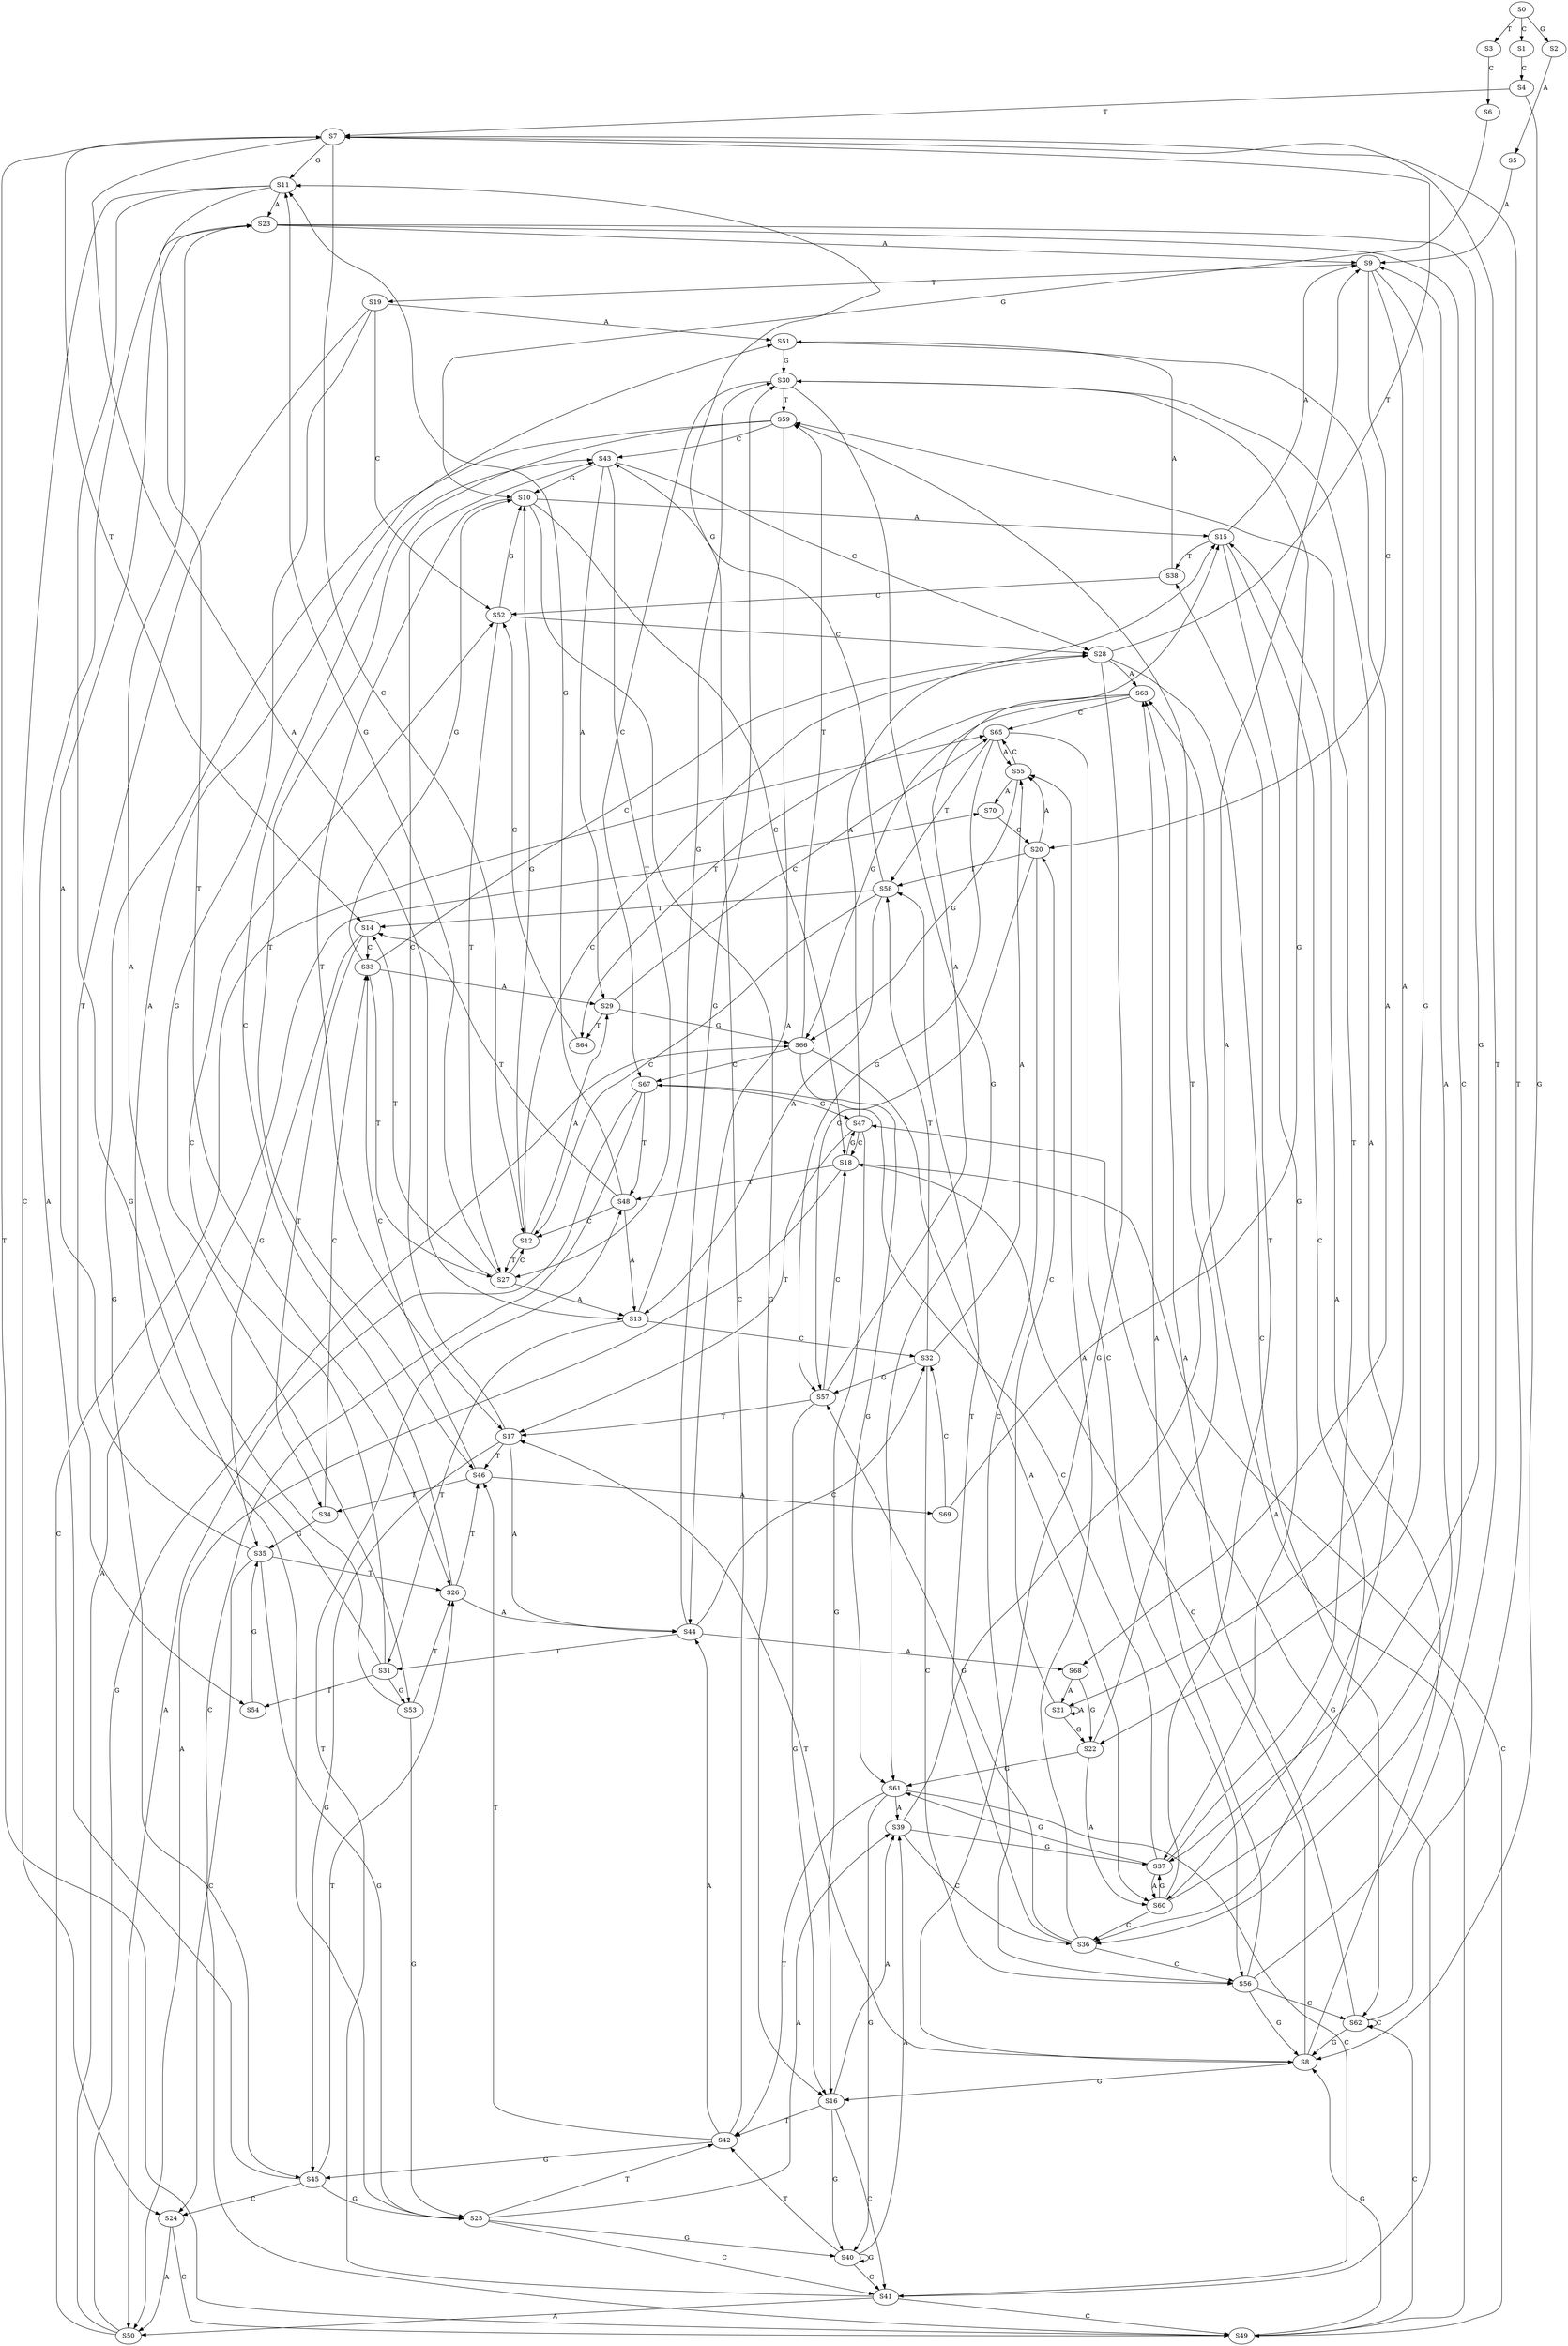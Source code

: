 strict digraph  {
	S0 -> S1 [ label = C ];
	S0 -> S2 [ label = G ];
	S0 -> S3 [ label = T ];
	S1 -> S4 [ label = C ];
	S2 -> S5 [ label = A ];
	S3 -> S6 [ label = C ];
	S4 -> S7 [ label = T ];
	S4 -> S8 [ label = G ];
	S5 -> S9 [ label = A ];
	S6 -> S10 [ label = G ];
	S7 -> S11 [ label = G ];
	S7 -> S12 [ label = C ];
	S7 -> S13 [ label = A ];
	S7 -> S14 [ label = T ];
	S8 -> S15 [ label = A ];
	S8 -> S16 [ label = G ];
	S8 -> S17 [ label = T ];
	S8 -> S18 [ label = C ];
	S9 -> S19 [ label = T ];
	S9 -> S20 [ label = C ];
	S9 -> S21 [ label = A ];
	S9 -> S22 [ label = G ];
	S10 -> S16 [ label = G ];
	S10 -> S17 [ label = T ];
	S10 -> S18 [ label = C ];
	S10 -> S15 [ label = A ];
	S11 -> S23 [ label = A ];
	S11 -> S24 [ label = C ];
	S11 -> S25 [ label = G ];
	S11 -> S26 [ label = T ];
	S12 -> S27 [ label = T ];
	S12 -> S10 [ label = G ];
	S12 -> S28 [ label = C ];
	S12 -> S29 [ label = A ];
	S13 -> S30 [ label = G ];
	S13 -> S31 [ label = T ];
	S13 -> S32 [ label = C ];
	S14 -> S33 [ label = C ];
	S14 -> S34 [ label = T ];
	S14 -> S35 [ label = G ];
	S15 -> S9 [ label = A ];
	S15 -> S36 [ label = C ];
	S15 -> S37 [ label = G ];
	S15 -> S38 [ label = T ];
	S16 -> S39 [ label = A ];
	S16 -> S40 [ label = G ];
	S16 -> S41 [ label = C ];
	S16 -> S42 [ label = T ];
	S17 -> S43 [ label = C ];
	S17 -> S44 [ label = A ];
	S17 -> S45 [ label = G ];
	S17 -> S46 [ label = T ];
	S18 -> S47 [ label = G ];
	S18 -> S48 [ label = T ];
	S18 -> S49 [ label = C ];
	S18 -> S50 [ label = A ];
	S19 -> S51 [ label = A ];
	S19 -> S52 [ label = C ];
	S19 -> S53 [ label = G ];
	S19 -> S54 [ label = T ];
	S20 -> S55 [ label = A ];
	S20 -> S56 [ label = C ];
	S20 -> S57 [ label = G ];
	S20 -> S58 [ label = T ];
	S21 -> S22 [ label = G ];
	S21 -> S20 [ label = C ];
	S21 -> S21 [ label = A ];
	S22 -> S59 [ label = T ];
	S22 -> S60 [ label = A ];
	S22 -> S61 [ label = G ];
	S23 -> S37 [ label = G ];
	S23 -> S36 [ label = C ];
	S23 -> S9 [ label = A ];
	S24 -> S49 [ label = C ];
	S24 -> S50 [ label = A ];
	S25 -> S40 [ label = G ];
	S25 -> S41 [ label = C ];
	S25 -> S39 [ label = A ];
	S25 -> S42 [ label = T ];
	S26 -> S43 [ label = C ];
	S26 -> S46 [ label = T ];
	S26 -> S44 [ label = A ];
	S27 -> S11 [ label = G ];
	S27 -> S12 [ label = C ];
	S27 -> S13 [ label = A ];
	S27 -> S14 [ label = T ];
	S28 -> S62 [ label = C ];
	S28 -> S63 [ label = A ];
	S28 -> S7 [ label = T ];
	S28 -> S8 [ label = G ];
	S29 -> S64 [ label = T ];
	S29 -> S65 [ label = C ];
	S29 -> S66 [ label = G ];
	S30 -> S59 [ label = T ];
	S30 -> S60 [ label = A ];
	S30 -> S67 [ label = C ];
	S30 -> S61 [ label = G ];
	S31 -> S52 [ label = C ];
	S31 -> S51 [ label = A ];
	S31 -> S54 [ label = T ];
	S31 -> S53 [ label = G ];
	S32 -> S57 [ label = G ];
	S32 -> S58 [ label = T ];
	S32 -> S56 [ label = C ];
	S32 -> S55 [ label = A ];
	S33 -> S29 [ label = A ];
	S33 -> S28 [ label = C ];
	S33 -> S27 [ label = T ];
	S33 -> S10 [ label = G ];
	S34 -> S35 [ label = G ];
	S34 -> S33 [ label = C ];
	S35 -> S25 [ label = G ];
	S35 -> S24 [ label = C ];
	S35 -> S26 [ label = T ];
	S35 -> S23 [ label = A ];
	S36 -> S58 [ label = T ];
	S36 -> S57 [ label = G ];
	S36 -> S56 [ label = C ];
	S36 -> S55 [ label = A ];
	S37 -> S59 [ label = T ];
	S37 -> S61 [ label = G ];
	S37 -> S60 [ label = A ];
	S37 -> S67 [ label = C ];
	S38 -> S51 [ label = A ];
	S38 -> S52 [ label = C ];
	S39 -> S9 [ label = A ];
	S39 -> S37 [ label = G ];
	S39 -> S36 [ label = C ];
	S40 -> S42 [ label = T ];
	S40 -> S41 [ label = C ];
	S40 -> S40 [ label = G ];
	S40 -> S39 [ label = A ];
	S41 -> S48 [ label = T ];
	S41 -> S49 [ label = C ];
	S41 -> S50 [ label = A ];
	S41 -> S47 [ label = G ];
	S42 -> S44 [ label = A ];
	S42 -> S43 [ label = C ];
	S42 -> S45 [ label = G ];
	S42 -> S46 [ label = T ];
	S43 -> S27 [ label = T ];
	S43 -> S10 [ label = G ];
	S43 -> S29 [ label = A ];
	S43 -> S28 [ label = C ];
	S44 -> S31 [ label = T ];
	S44 -> S30 [ label = G ];
	S44 -> S68 [ label = A ];
	S44 -> S32 [ label = C ];
	S45 -> S26 [ label = T ];
	S45 -> S25 [ label = G ];
	S45 -> S23 [ label = A ];
	S45 -> S24 [ label = C ];
	S46 -> S33 [ label = C ];
	S46 -> S69 [ label = A ];
	S46 -> S34 [ label = T ];
	S47 -> S16 [ label = G ];
	S47 -> S18 [ label = C ];
	S47 -> S17 [ label = T ];
	S47 -> S15 [ label = A ];
	S48 -> S13 [ label = A ];
	S48 -> S12 [ label = C ];
	S48 -> S14 [ label = T ];
	S48 -> S11 [ label = G ];
	S49 -> S8 [ label = G ];
	S49 -> S63 [ label = A ];
	S49 -> S7 [ label = T ];
	S49 -> S62 [ label = C ];
	S50 -> S66 [ label = G ];
	S50 -> S65 [ label = C ];
	S50 -> S70 [ label = A ];
	S51 -> S30 [ label = G ];
	S51 -> S68 [ label = A ];
	S52 -> S28 [ label = C ];
	S52 -> S10 [ label = G ];
	S52 -> S27 [ label = T ];
	S53 -> S25 [ label = G ];
	S53 -> S23 [ label = A ];
	S53 -> S26 [ label = T ];
	S54 -> S35 [ label = G ];
	S55 -> S66 [ label = G ];
	S55 -> S65 [ label = C ];
	S55 -> S70 [ label = A ];
	S56 -> S62 [ label = C ];
	S56 -> S63 [ label = A ];
	S56 -> S7 [ label = T ];
	S56 -> S8 [ label = G ];
	S57 -> S16 [ label = G ];
	S57 -> S15 [ label = A ];
	S57 -> S17 [ label = T ];
	S57 -> S18 [ label = C ];
	S58 -> S13 [ label = A ];
	S58 -> S12 [ label = C ];
	S58 -> S14 [ label = T ];
	S58 -> S11 [ label = G ];
	S59 -> S44 [ label = A ];
	S59 -> S43 [ label = C ];
	S59 -> S45 [ label = G ];
	S59 -> S46 [ label = T ];
	S60 -> S9 [ label = A ];
	S60 -> S36 [ label = C ];
	S60 -> S38 [ label = T ];
	S60 -> S37 [ label = G ];
	S61 -> S39 [ label = A ];
	S61 -> S40 [ label = G ];
	S61 -> S42 [ label = T ];
	S61 -> S41 [ label = C ];
	S62 -> S8 [ label = G ];
	S62 -> S62 [ label = C ];
	S62 -> S63 [ label = A ];
	S62 -> S7 [ label = T ];
	S63 -> S66 [ label = G ];
	S63 -> S64 [ label = T ];
	S63 -> S65 [ label = C ];
	S64 -> S52 [ label = C ];
	S65 -> S58 [ label = T ];
	S65 -> S56 [ label = C ];
	S65 -> S55 [ label = A ];
	S65 -> S57 [ label = G ];
	S66 -> S61 [ label = G ];
	S66 -> S59 [ label = T ];
	S66 -> S60 [ label = A ];
	S66 -> S67 [ label = C ];
	S67 -> S49 [ label = C ];
	S67 -> S50 [ label = A ];
	S67 -> S48 [ label = T ];
	S67 -> S47 [ label = G ];
	S68 -> S22 [ label = G ];
	S68 -> S21 [ label = A ];
	S69 -> S32 [ label = C ];
	S69 -> S30 [ label = G ];
	S70 -> S20 [ label = C ];
}
